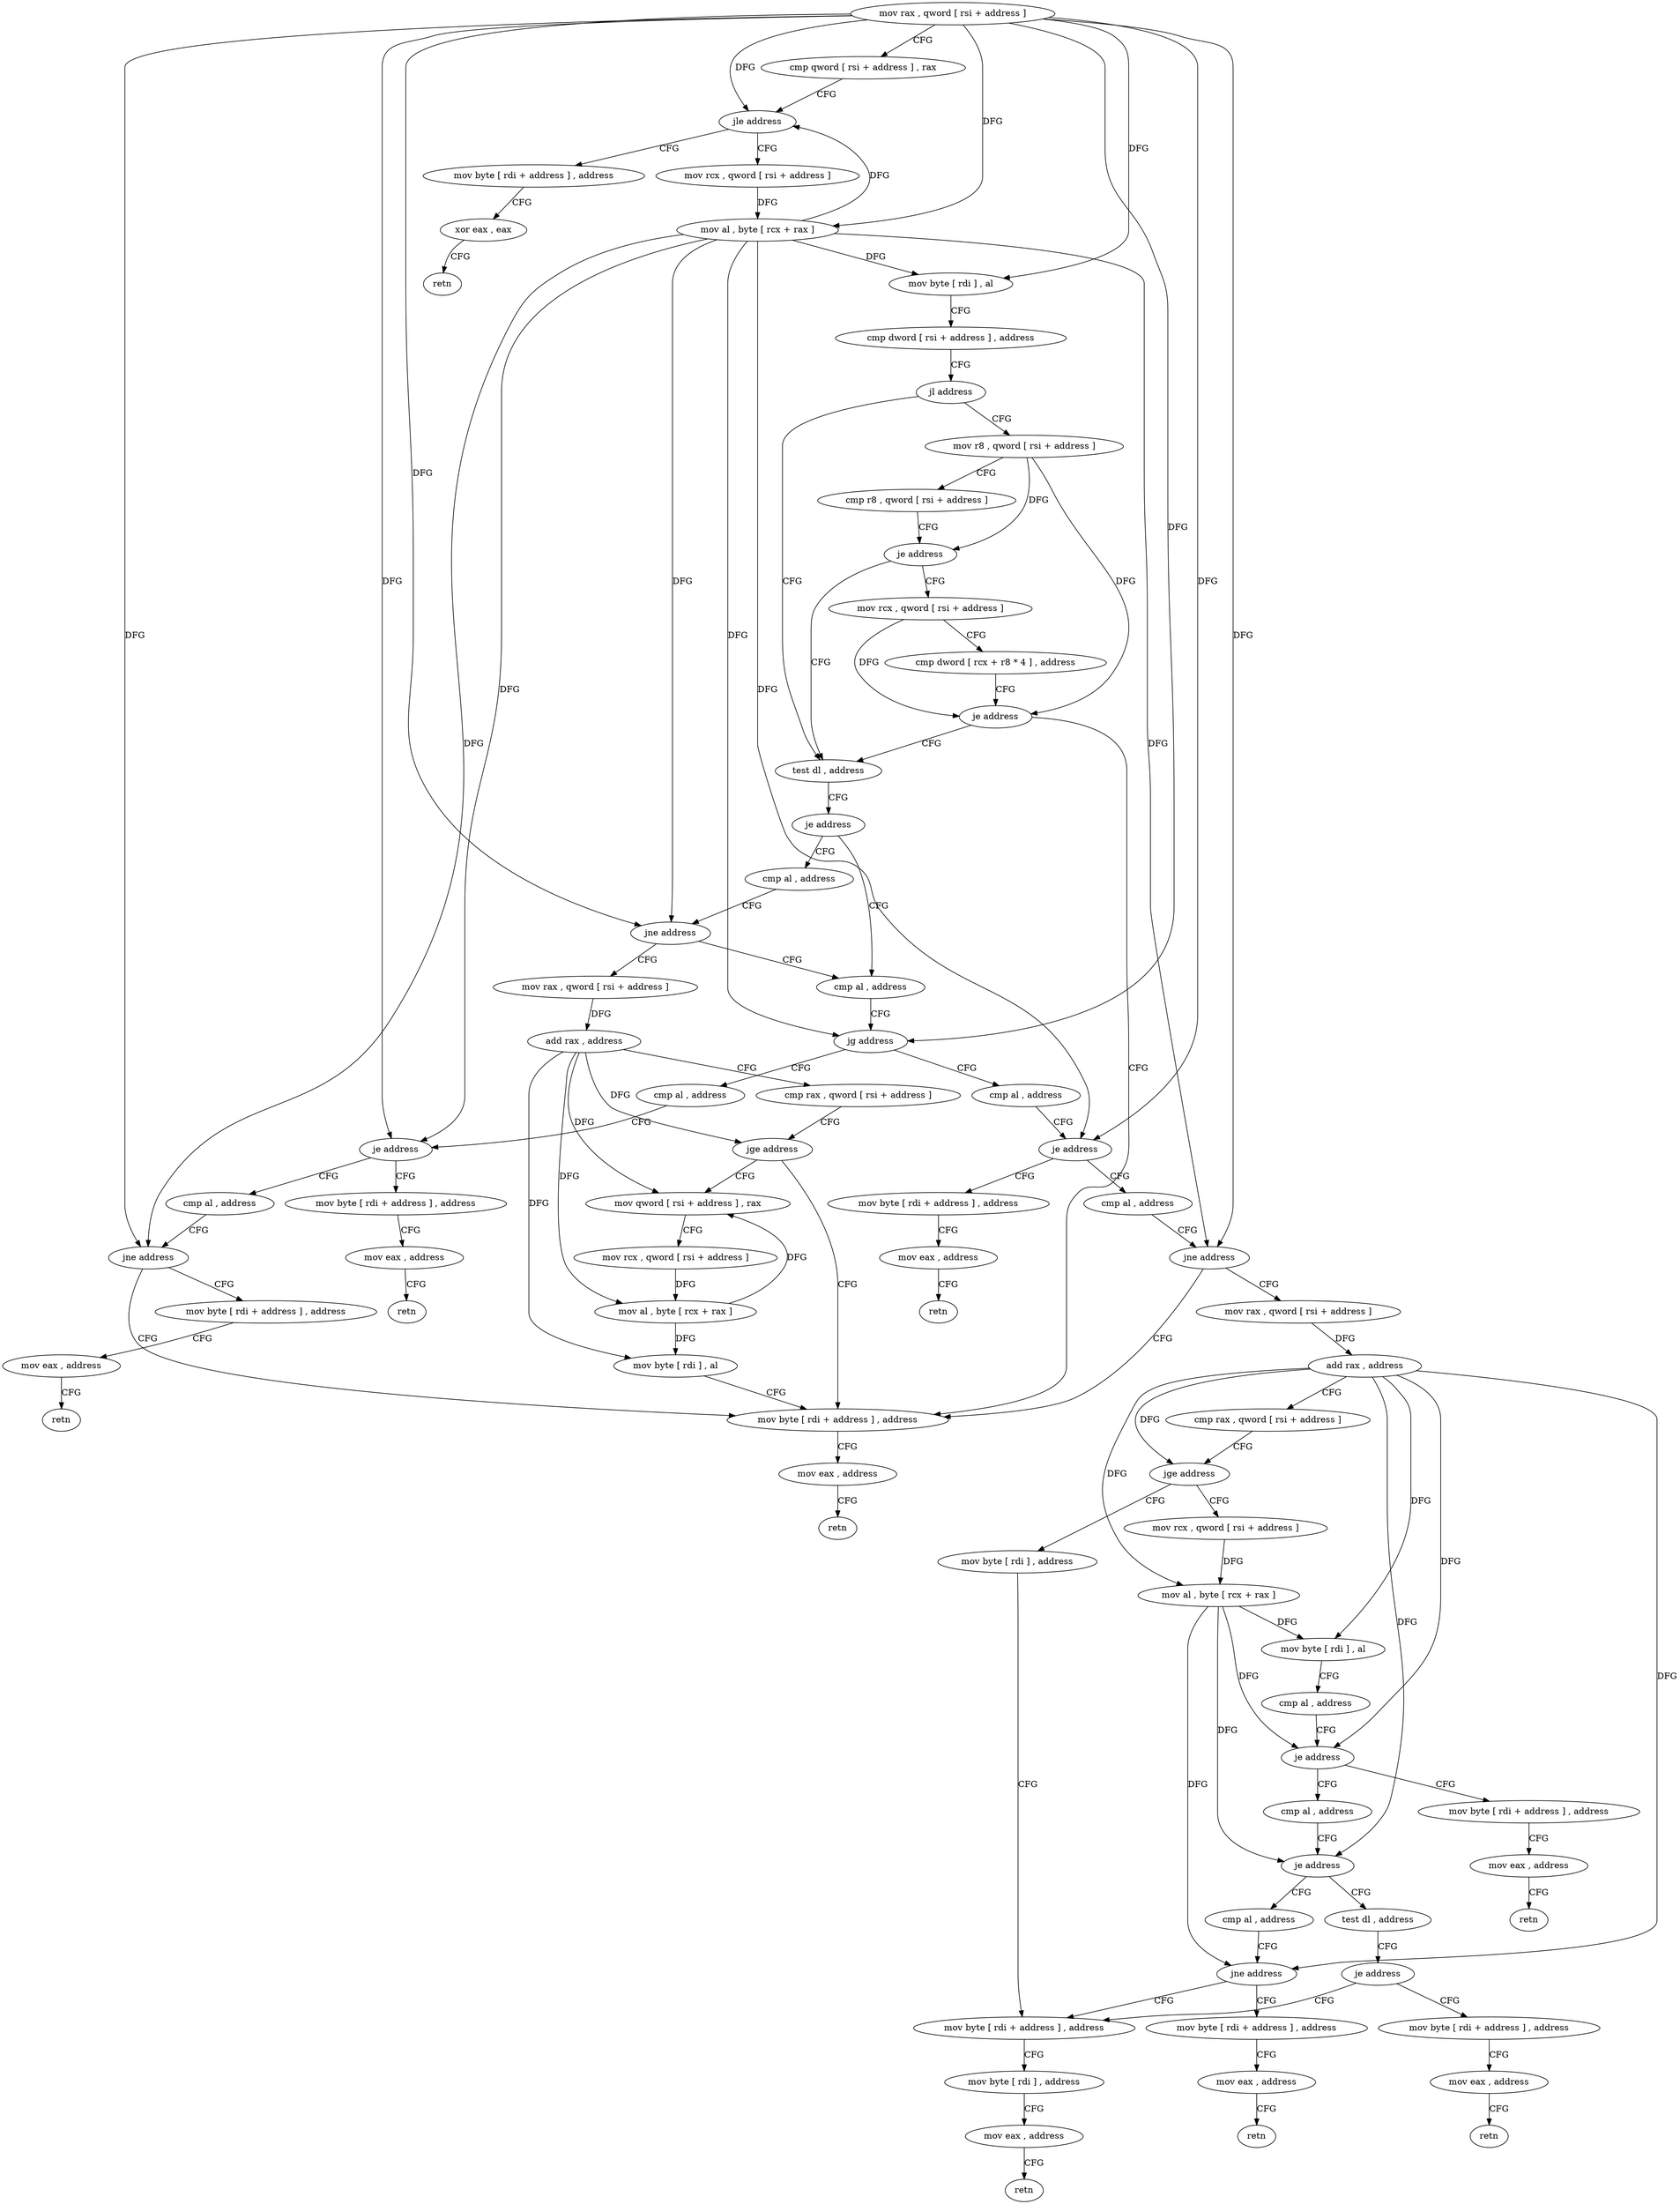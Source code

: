 digraph "func" {
"4351312" [label = "mov rax , qword [ rsi + address ]" ]
"4351316" [label = "cmp qword [ rsi + address ] , rax" ]
"4351320" [label = "jle address" ]
"4351407" [label = "mov byte [ rdi + address ] , address" ]
"4351322" [label = "mov rcx , qword [ rsi + address ]" ]
"4351411" [label = "xor eax , eax" ]
"4351413" [label = "retn" ]
"4351326" [label = "mov al , byte [ rcx + rax ]" ]
"4351329" [label = "mov byte [ rdi ] , al" ]
"4351331" [label = "cmp dword [ rsi + address ] , address" ]
"4351338" [label = "jl address" ]
"4351361" [label = "test dl , address" ]
"4351340" [label = "mov r8 , qword [ rsi + address ]" ]
"4351364" [label = "je address" ]
"4351414" [label = "cmp al , address" ]
"4351366" [label = "cmp al , address" ]
"4351344" [label = "cmp r8 , qword [ rsi + address ]" ]
"4351348" [label = "je address" ]
"4351350" [label = "mov rcx , qword [ rsi + address ]" ]
"4351416" [label = "jg address" ]
"4351471" [label = "cmp al , address" ]
"4351418" [label = "cmp al , address" ]
"4351368" [label = "jne address" ]
"4351370" [label = "mov rax , qword [ rsi + address ]" ]
"4351354" [label = "cmp dword [ rcx + r8 * 4 ] , address" ]
"4351359" [label = "je address" ]
"4351397" [label = "mov byte [ rdi + address ] , address" ]
"4351473" [label = "je address" ]
"4351499" [label = "mov byte [ rdi + address ] , address" ]
"4351475" [label = "cmp al , address" ]
"4351420" [label = "je address" ]
"4351489" [label = "mov byte [ rdi + address ] , address" ]
"4351422" [label = "cmp al , address" ]
"4351374" [label = "add rax , address" ]
"4351378" [label = "cmp rax , qword [ rsi + address ]" ]
"4351382" [label = "jge address" ]
"4351384" [label = "mov qword [ rsi + address ] , rax" ]
"4351401" [label = "mov eax , address" ]
"4351406" [label = "retn" ]
"4351503" [label = "mov eax , address" ]
"4351508" [label = "retn" ]
"4351477" [label = "jne address" ]
"4351479" [label = "mov byte [ rdi + address ] , address" ]
"4351493" [label = "mov eax , address" ]
"4351498" [label = "retn" ]
"4351424" [label = "jne address" ]
"4351426" [label = "mov rax , qword [ rsi + address ]" ]
"4351388" [label = "mov rcx , qword [ rsi + address ]" ]
"4351392" [label = "mov al , byte [ rcx + rax ]" ]
"4351395" [label = "mov byte [ rdi ] , al" ]
"4351483" [label = "mov eax , address" ]
"4351488" [label = "retn" ]
"4351430" [label = "add rax , address" ]
"4351434" [label = "cmp rax , qword [ rsi + address ]" ]
"4351438" [label = "jge address" ]
"4351509" [label = "mov byte [ rdi ] , address" ]
"4351440" [label = "mov rcx , qword [ rsi + address ]" ]
"4351512" [label = "mov byte [ rdi + address ] , address" ]
"4351444" [label = "mov al , byte [ rcx + rax ]" ]
"4351447" [label = "mov byte [ rdi ] , al" ]
"4351449" [label = "cmp al , address" ]
"4351451" [label = "je address" ]
"4351525" [label = "mov byte [ rdi + address ] , address" ]
"4351453" [label = "cmp al , address" ]
"4351529" [label = "mov eax , address" ]
"4351534" [label = "retn" ]
"4351455" [label = "je address" ]
"4351535" [label = "test dl , address" ]
"4351457" [label = "cmp al , address" ]
"4351538" [label = "je address" ]
"4351540" [label = "mov byte [ rdi + address ] , address" ]
"4351459" [label = "jne address" ]
"4351461" [label = "mov byte [ rdi + address ] , address" ]
"4351516" [label = "mov byte [ rdi ] , address" ]
"4351519" [label = "mov eax , address" ]
"4351524" [label = "retn" ]
"4351544" [label = "mov eax , address" ]
"4351549" [label = "retn" ]
"4351465" [label = "mov eax , address" ]
"4351470" [label = "retn" ]
"4351312" -> "4351316" [ label = "CFG" ]
"4351312" -> "4351320" [ label = "DFG" ]
"4351312" -> "4351326" [ label = "DFG" ]
"4351312" -> "4351329" [ label = "DFG" ]
"4351312" -> "4351416" [ label = "DFG" ]
"4351312" -> "4351368" [ label = "DFG" ]
"4351312" -> "4351473" [ label = "DFG" ]
"4351312" -> "4351420" [ label = "DFG" ]
"4351312" -> "4351477" [ label = "DFG" ]
"4351312" -> "4351424" [ label = "DFG" ]
"4351316" -> "4351320" [ label = "CFG" ]
"4351320" -> "4351407" [ label = "CFG" ]
"4351320" -> "4351322" [ label = "CFG" ]
"4351407" -> "4351411" [ label = "CFG" ]
"4351322" -> "4351326" [ label = "DFG" ]
"4351411" -> "4351413" [ label = "CFG" ]
"4351326" -> "4351329" [ label = "DFG" ]
"4351326" -> "4351320" [ label = "DFG" ]
"4351326" -> "4351416" [ label = "DFG" ]
"4351326" -> "4351368" [ label = "DFG" ]
"4351326" -> "4351473" [ label = "DFG" ]
"4351326" -> "4351420" [ label = "DFG" ]
"4351326" -> "4351477" [ label = "DFG" ]
"4351326" -> "4351424" [ label = "DFG" ]
"4351329" -> "4351331" [ label = "CFG" ]
"4351331" -> "4351338" [ label = "CFG" ]
"4351338" -> "4351361" [ label = "CFG" ]
"4351338" -> "4351340" [ label = "CFG" ]
"4351361" -> "4351364" [ label = "CFG" ]
"4351340" -> "4351344" [ label = "CFG" ]
"4351340" -> "4351348" [ label = "DFG" ]
"4351340" -> "4351359" [ label = "DFG" ]
"4351364" -> "4351414" [ label = "CFG" ]
"4351364" -> "4351366" [ label = "CFG" ]
"4351414" -> "4351416" [ label = "CFG" ]
"4351366" -> "4351368" [ label = "CFG" ]
"4351344" -> "4351348" [ label = "CFG" ]
"4351348" -> "4351361" [ label = "CFG" ]
"4351348" -> "4351350" [ label = "CFG" ]
"4351350" -> "4351354" [ label = "CFG" ]
"4351350" -> "4351359" [ label = "DFG" ]
"4351416" -> "4351471" [ label = "CFG" ]
"4351416" -> "4351418" [ label = "CFG" ]
"4351471" -> "4351473" [ label = "CFG" ]
"4351418" -> "4351420" [ label = "CFG" ]
"4351368" -> "4351414" [ label = "CFG" ]
"4351368" -> "4351370" [ label = "CFG" ]
"4351370" -> "4351374" [ label = "DFG" ]
"4351354" -> "4351359" [ label = "CFG" ]
"4351359" -> "4351397" [ label = "CFG" ]
"4351359" -> "4351361" [ label = "CFG" ]
"4351397" -> "4351401" [ label = "CFG" ]
"4351473" -> "4351499" [ label = "CFG" ]
"4351473" -> "4351475" [ label = "CFG" ]
"4351499" -> "4351503" [ label = "CFG" ]
"4351475" -> "4351477" [ label = "CFG" ]
"4351420" -> "4351489" [ label = "CFG" ]
"4351420" -> "4351422" [ label = "CFG" ]
"4351489" -> "4351493" [ label = "CFG" ]
"4351422" -> "4351424" [ label = "CFG" ]
"4351374" -> "4351378" [ label = "CFG" ]
"4351374" -> "4351382" [ label = "DFG" ]
"4351374" -> "4351384" [ label = "DFG" ]
"4351374" -> "4351392" [ label = "DFG" ]
"4351374" -> "4351395" [ label = "DFG" ]
"4351378" -> "4351382" [ label = "CFG" ]
"4351382" -> "4351397" [ label = "CFG" ]
"4351382" -> "4351384" [ label = "CFG" ]
"4351384" -> "4351388" [ label = "CFG" ]
"4351401" -> "4351406" [ label = "CFG" ]
"4351503" -> "4351508" [ label = "CFG" ]
"4351477" -> "4351397" [ label = "CFG" ]
"4351477" -> "4351479" [ label = "CFG" ]
"4351479" -> "4351483" [ label = "CFG" ]
"4351493" -> "4351498" [ label = "CFG" ]
"4351424" -> "4351397" [ label = "CFG" ]
"4351424" -> "4351426" [ label = "CFG" ]
"4351426" -> "4351430" [ label = "DFG" ]
"4351388" -> "4351392" [ label = "DFG" ]
"4351392" -> "4351395" [ label = "DFG" ]
"4351392" -> "4351384" [ label = "DFG" ]
"4351395" -> "4351397" [ label = "CFG" ]
"4351483" -> "4351488" [ label = "CFG" ]
"4351430" -> "4351434" [ label = "CFG" ]
"4351430" -> "4351438" [ label = "DFG" ]
"4351430" -> "4351444" [ label = "DFG" ]
"4351430" -> "4351447" [ label = "DFG" ]
"4351430" -> "4351451" [ label = "DFG" ]
"4351430" -> "4351455" [ label = "DFG" ]
"4351430" -> "4351459" [ label = "DFG" ]
"4351434" -> "4351438" [ label = "CFG" ]
"4351438" -> "4351509" [ label = "CFG" ]
"4351438" -> "4351440" [ label = "CFG" ]
"4351509" -> "4351512" [ label = "CFG" ]
"4351440" -> "4351444" [ label = "DFG" ]
"4351512" -> "4351516" [ label = "CFG" ]
"4351444" -> "4351447" [ label = "DFG" ]
"4351444" -> "4351451" [ label = "DFG" ]
"4351444" -> "4351455" [ label = "DFG" ]
"4351444" -> "4351459" [ label = "DFG" ]
"4351447" -> "4351449" [ label = "CFG" ]
"4351449" -> "4351451" [ label = "CFG" ]
"4351451" -> "4351525" [ label = "CFG" ]
"4351451" -> "4351453" [ label = "CFG" ]
"4351525" -> "4351529" [ label = "CFG" ]
"4351453" -> "4351455" [ label = "CFG" ]
"4351529" -> "4351534" [ label = "CFG" ]
"4351455" -> "4351535" [ label = "CFG" ]
"4351455" -> "4351457" [ label = "CFG" ]
"4351535" -> "4351538" [ label = "CFG" ]
"4351457" -> "4351459" [ label = "CFG" ]
"4351538" -> "4351512" [ label = "CFG" ]
"4351538" -> "4351540" [ label = "CFG" ]
"4351540" -> "4351544" [ label = "CFG" ]
"4351459" -> "4351512" [ label = "CFG" ]
"4351459" -> "4351461" [ label = "CFG" ]
"4351461" -> "4351465" [ label = "CFG" ]
"4351516" -> "4351519" [ label = "CFG" ]
"4351519" -> "4351524" [ label = "CFG" ]
"4351544" -> "4351549" [ label = "CFG" ]
"4351465" -> "4351470" [ label = "CFG" ]
}
